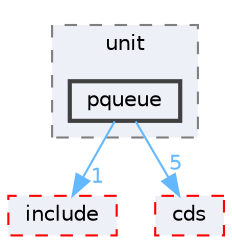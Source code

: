 digraph "external/libcds/test/unit/pqueue"
{
 // LATEX_PDF_SIZE
  bgcolor="transparent";
  edge [fontname=Helvetica,fontsize=10,labelfontname=Helvetica,labelfontsize=10];
  node [fontname=Helvetica,fontsize=10,shape=box,height=0.2,width=0.4];
  compound=true
  subgraph clusterdir_5af95ab9c8988ee69eb5a91a91a55ab9 {
    graph [ bgcolor="#edf0f7", pencolor="grey50", label="unit", fontname=Helvetica,fontsize=10 style="filled,dashed", URL="dir_5af95ab9c8988ee69eb5a91a91a55ab9.html",tooltip=""]
  dir_096748af4700f62aea9bfe5c35651137 [label="pqueue", fillcolor="#edf0f7", color="grey25", style="filled,bold", URL="dir_096748af4700f62aea9bfe5c35651137.html",tooltip=""];
  }
  dir_e8e86015120c09f6a7f42026ab4ce0a2 [label="include", fillcolor="#edf0f7", color="red", style="filled,dashed", URL="dir_e8e86015120c09f6a7f42026ab4ce0a2.html",tooltip=""];
  dir_fcf032bbf40cb4a20f944ac15896063c [label="cds", fillcolor="#edf0f7", color="red", style="filled,dashed", URL="dir_fcf032bbf40cb4a20f944ac15896063c.html",tooltip=""];
  dir_096748af4700f62aea9bfe5c35651137->dir_e8e86015120c09f6a7f42026ab4ce0a2 [headlabel="1", labeldistance=1.5 headhref="dir_000563_000382.html" href="dir_000563_000382.html" color="steelblue1" fontcolor="steelblue1"];
  dir_096748af4700f62aea9bfe5c35651137->dir_fcf032bbf40cb4a20f944ac15896063c [headlabel="5", labeldistance=1.5 headhref="dir_000563_000111.html" href="dir_000563_000111.html" color="steelblue1" fontcolor="steelblue1"];
}
